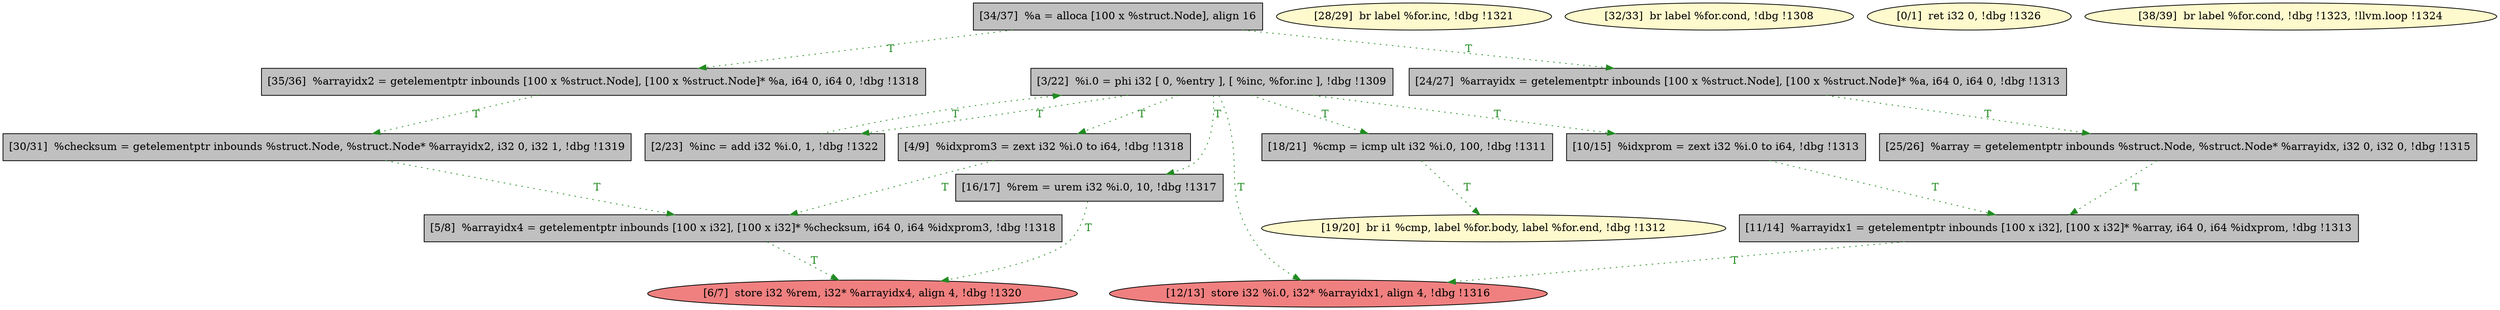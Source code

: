 
digraph G {


node53 [fillcolor=grey,label="[5/8]  %arrayidx4 = getelementptr inbounds [100 x i32], [100 x i32]* %checksum, i64 0, i64 %idxprom3, !dbg !1318",shape=rectangle,style=filled ]
node52 [fillcolor=grey,label="[35/36]  %arrayidx2 = getelementptr inbounds [100 x %struct.Node], [100 x %struct.Node]* %a, i64 0, i64 0, !dbg !1318",shape=rectangle,style=filled ]
node51 [fillcolor=grey,label="[16/17]  %rem = urem i32 %i.0, 10, !dbg !1317",shape=rectangle,style=filled ]
node39 [fillcolor=lemonchiffon,label="[28/29]  br label %for.inc, !dbg !1321",shape=ellipse,style=filled ]
node44 [fillcolor=lemonchiffon,label="[32/33]  br label %for.cond, !dbg !1308",shape=ellipse,style=filled ]
node38 [fillcolor=lemonchiffon,label="[19/20]  br i1 %cmp, label %for.body, label %for.end, !dbg !1312",shape=ellipse,style=filled ]
node54 [fillcolor=lightcoral,label="[6/7]  store i32 %rem, i32* %arrayidx4, align 4, !dbg !1320",shape=ellipse,style=filled ]
node40 [fillcolor=grey,label="[30/31]  %checksum = getelementptr inbounds %struct.Node, %struct.Node* %arrayidx2, i32 0, i32 1, !dbg !1319",shape=rectangle,style=filled ]
node48 [fillcolor=lightcoral,label="[12/13]  store i32 %i.0, i32* %arrayidx1, align 4, !dbg !1316",shape=ellipse,style=filled ]
node50 [fillcolor=grey,label="[10/15]  %idxprom = zext i32 %i.0 to i64, !dbg !1313",shape=rectangle,style=filled ]
node49 [fillcolor=grey,label="[25/26]  %array = getelementptr inbounds %struct.Node, %struct.Node* %arrayidx, i32 0, i32 0, !dbg !1315",shape=rectangle,style=filled ]
node35 [fillcolor=lemonchiffon,label="[0/1]  ret i32 0, !dbg !1326",shape=ellipse,style=filled ]
node45 [fillcolor=grey,label="[34/37]  %a = alloca [100 x %struct.Node], align 16",shape=rectangle,style=filled ]
node36 [fillcolor=grey,label="[2/23]  %inc = add i32 %i.0, 1, !dbg !1322",shape=rectangle,style=filled ]
node47 [fillcolor=grey,label="[11/14]  %arrayidx1 = getelementptr inbounds [100 x i32], [100 x i32]* %array, i64 0, i64 %idxprom, !dbg !1313",shape=rectangle,style=filled ]
node37 [fillcolor=grey,label="[24/27]  %arrayidx = getelementptr inbounds [100 x %struct.Node], [100 x %struct.Node]* %a, i64 0, i64 0, !dbg !1313",shape=rectangle,style=filled ]
node41 [fillcolor=grey,label="[4/9]  %idxprom3 = zext i32 %i.0 to i64, !dbg !1318",shape=rectangle,style=filled ]
node43 [fillcolor=grey,label="[18/21]  %cmp = icmp ult i32 %i.0, 100, !dbg !1311",shape=rectangle,style=filled ]
node42 [fillcolor=grey,label="[3/22]  %i.0 = phi i32 [ 0, %entry ], [ %inc, %for.inc ], !dbg !1309",shape=rectangle,style=filled ]
node46 [fillcolor=lemonchiffon,label="[38/39]  br label %for.cond, !dbg !1323, !llvm.loop !1324",shape=ellipse,style=filled ]

node49->node47 [style=dotted,color=forestgreen,label="T",fontcolor=forestgreen ]
node45->node37 [style=dotted,color=forestgreen,label="T",fontcolor=forestgreen ]
node43->node38 [style=dotted,color=forestgreen,label="T",fontcolor=forestgreen ]
node36->node42 [style=dotted,color=forestgreen,label="T",fontcolor=forestgreen ]
node37->node49 [style=dotted,color=forestgreen,label="T",fontcolor=forestgreen ]
node40->node53 [style=dotted,color=forestgreen,label="T",fontcolor=forestgreen ]
node42->node50 [style=dotted,color=forestgreen,label="T",fontcolor=forestgreen ]
node53->node54 [style=dotted,color=forestgreen,label="T",fontcolor=forestgreen ]
node42->node43 [style=dotted,color=forestgreen,label="T",fontcolor=forestgreen ]
node47->node48 [style=dotted,color=forestgreen,label="T",fontcolor=forestgreen ]
node51->node54 [style=dotted,color=forestgreen,label="T",fontcolor=forestgreen ]
node42->node51 [style=dotted,color=forestgreen,label="T",fontcolor=forestgreen ]
node41->node53 [style=dotted,color=forestgreen,label="T",fontcolor=forestgreen ]
node42->node48 [style=dotted,color=forestgreen,label="T",fontcolor=forestgreen ]
node42->node36 [style=dotted,color=forestgreen,label="T",fontcolor=forestgreen ]
node42->node41 [style=dotted,color=forestgreen,label="T",fontcolor=forestgreen ]
node52->node40 [style=dotted,color=forestgreen,label="T",fontcolor=forestgreen ]
node50->node47 [style=dotted,color=forestgreen,label="T",fontcolor=forestgreen ]
node45->node52 [style=dotted,color=forestgreen,label="T",fontcolor=forestgreen ]


}
